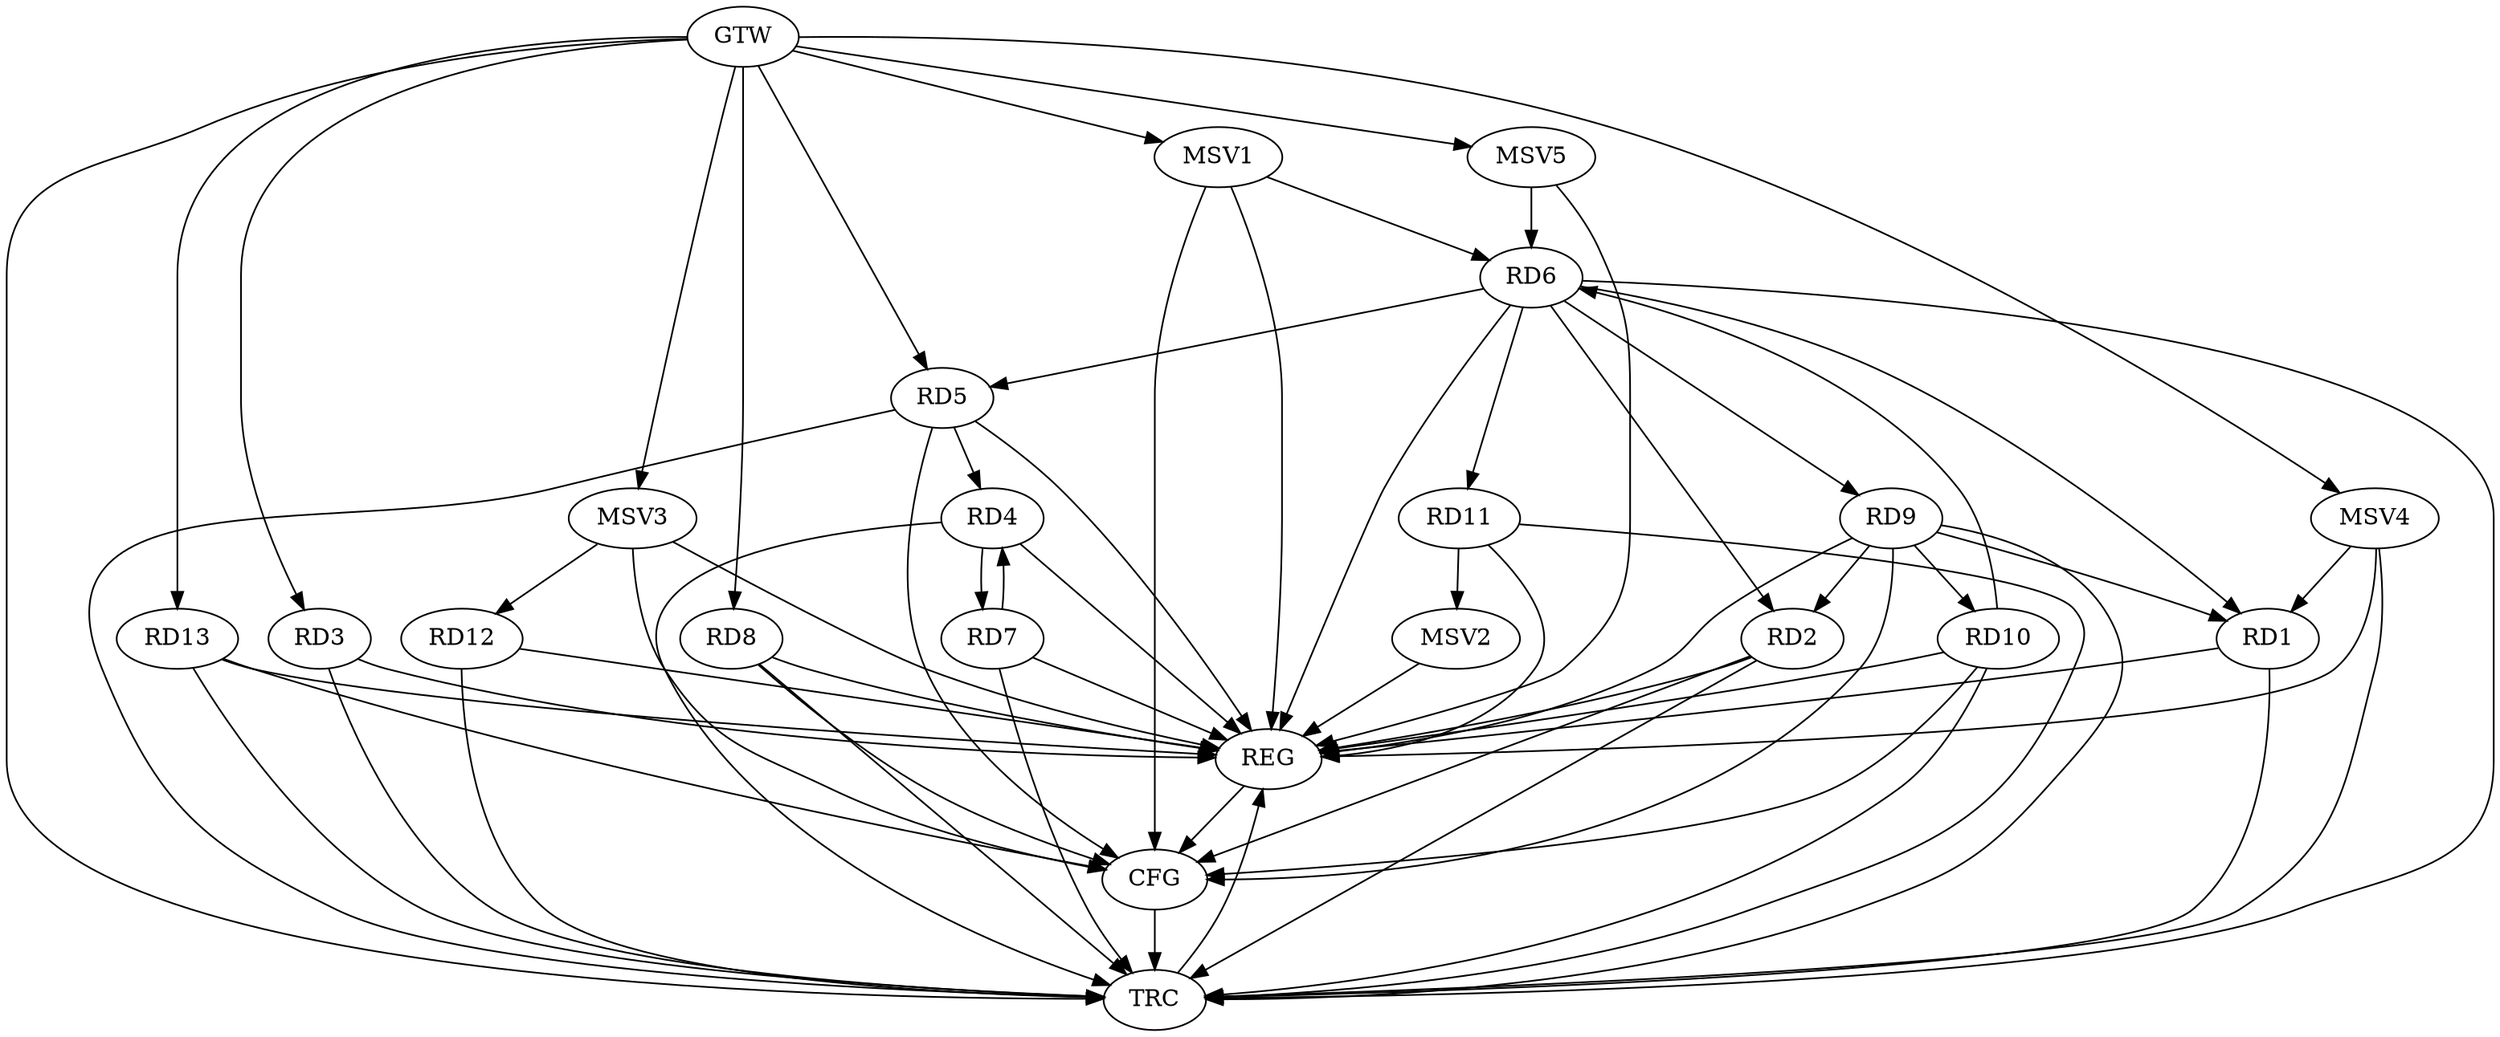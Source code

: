 strict digraph G {
  RD1 [ label="RD1" ];
  RD2 [ label="RD2" ];
  RD3 [ label="RD3" ];
  RD4 [ label="RD4" ];
  RD5 [ label="RD5" ];
  RD6 [ label="RD6" ];
  RD7 [ label="RD7" ];
  RD8 [ label="RD8" ];
  RD9 [ label="RD9" ];
  RD10 [ label="RD10" ];
  RD11 [ label="RD11" ];
  RD12 [ label="RD12" ];
  RD13 [ label="RD13" ];
  GTW [ label="GTW" ];
  REG [ label="REG" ];
  CFG [ label="CFG" ];
  TRC [ label="TRC" ];
  MSV1 [ label="MSV1" ];
  MSV2 [ label="MSV2" ];
  MSV3 [ label="MSV3" ];
  MSV4 [ label="MSV4" ];
  MSV5 [ label="MSV5" ];
  RD6 -> RD1;
  RD9 -> RD1;
  RD6 -> RD2;
  RD9 -> RD2;
  RD5 -> RD4;
  RD4 -> RD7;
  RD7 -> RD4;
  RD6 -> RD9;
  RD10 -> RD6;
  RD6 -> RD11;
  RD9 -> RD10;
  GTW -> RD3;
  GTW -> RD5;
  GTW -> RD8;
  GTW -> RD13;
  RD1 -> REG;
  RD2 -> REG;
  RD3 -> REG;
  RD4 -> REG;
  RD5 -> REG;
  RD6 -> REG;
  RD7 -> REG;
  RD8 -> REG;
  RD9 -> REG;
  RD10 -> REG;
  RD11 -> REG;
  RD12 -> REG;
  RD13 -> REG;
  RD10 -> CFG;
  RD9 -> CFG;
  RD2 -> CFG;
  RD5 -> CFG;
  RD13 -> CFG;
  RD8 -> CFG;
  REG -> CFG;
  RD1 -> TRC;
  RD2 -> TRC;
  RD3 -> TRC;
  RD4 -> TRC;
  RD5 -> TRC;
  RD6 -> TRC;
  RD7 -> TRC;
  RD8 -> TRC;
  RD9 -> TRC;
  RD10 -> TRC;
  RD11 -> TRC;
  RD12 -> TRC;
  RD13 -> TRC;
  GTW -> TRC;
  CFG -> TRC;
  TRC -> REG;
  RD6 -> RD5;
  MSV1 -> RD6;
  GTW -> MSV1;
  MSV1 -> REG;
  MSV1 -> CFG;
  RD11 -> MSV2;
  MSV2 -> REG;
  MSV3 -> RD12;
  GTW -> MSV3;
  MSV3 -> REG;
  MSV3 -> CFG;
  MSV4 -> RD1;
  GTW -> MSV4;
  MSV4 -> REG;
  MSV4 -> TRC;
  MSV5 -> RD6;
  GTW -> MSV5;
  MSV5 -> REG;
}
